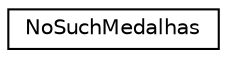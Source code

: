 digraph "Graphical Class Hierarchy"
{
 // LATEX_PDF_SIZE
  edge [fontname="Helvetica",fontsize="10",labelfontname="Helvetica",labelfontsize="10"];
  node [fontname="Helvetica",fontsize="10",shape=record];
  rankdir="LR";
  Node0 [label="NoSuchMedalhas",height=0.2,width=0.4,color="black", fillcolor="white", style="filled",URL="$class_no_such_medalhas.html",tooltip=" "];
}
